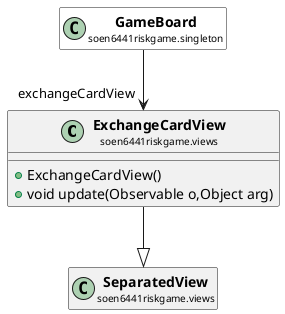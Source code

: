@startuml

skinparam svgLinkTarget _parent
skinparam linetype ortho
set namespaceSeparator none
class "<b><size:14>ExchangeCardView</b>\n<size:10>soen6441riskgame.views" as soen6441riskgame.views.ExchangeCardView  [[../../soen6441riskgame/views/ExchangeCardView.html{soen6441riskgame.views.ExchangeCardView}]] {
+ExchangeCardView()
+void update(Observable o,Object arg)
}


class "<b><size:14>GameBoard</b>\n<size:10>soen6441riskgame.singleton" as soen6441riskgame.singleton.GameBoard  [[../../soen6441riskgame/singleton/GameBoard.html{soen6441riskgame.singleton.GameBoard}]] #white {
}

hide soen6441riskgame.singleton.GameBoard fields
hide soen6441riskgame.singleton.GameBoard methods

soen6441riskgame.singleton.GameBoard -->  "exchangeCardView" soen6441riskgame.views.ExchangeCardView

class "<b><size:14>SeparatedView</b>\n<size:10>soen6441riskgame.views" as soen6441riskgame.views.SeparatedView  [[../../soen6441riskgame/views/SeparatedView.html{soen6441riskgame.views.SeparatedView}]] {
}

hide soen6441riskgame.views.SeparatedView fields
hide soen6441riskgame.views.SeparatedView methods

soen6441riskgame.views.ExchangeCardView --|> soen6441riskgame.views.SeparatedView




@enduml
